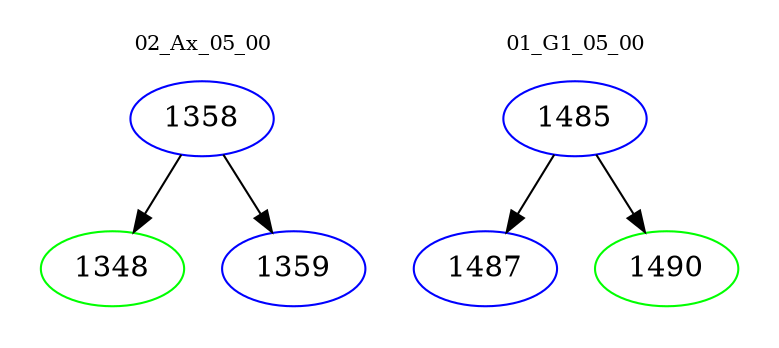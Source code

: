 digraph{
subgraph cluster_0 {
color = white
label = "02_Ax_05_00";
fontsize=10;
T0_1358 [label="1358", color="blue"]
T0_1358 -> T0_1348 [color="black"]
T0_1348 [label="1348", color="green"]
T0_1358 -> T0_1359 [color="black"]
T0_1359 [label="1359", color="blue"]
}
subgraph cluster_1 {
color = white
label = "01_G1_05_00";
fontsize=10;
T1_1485 [label="1485", color="blue"]
T1_1485 -> T1_1487 [color="black"]
T1_1487 [label="1487", color="blue"]
T1_1485 -> T1_1490 [color="black"]
T1_1490 [label="1490", color="green"]
}
}
